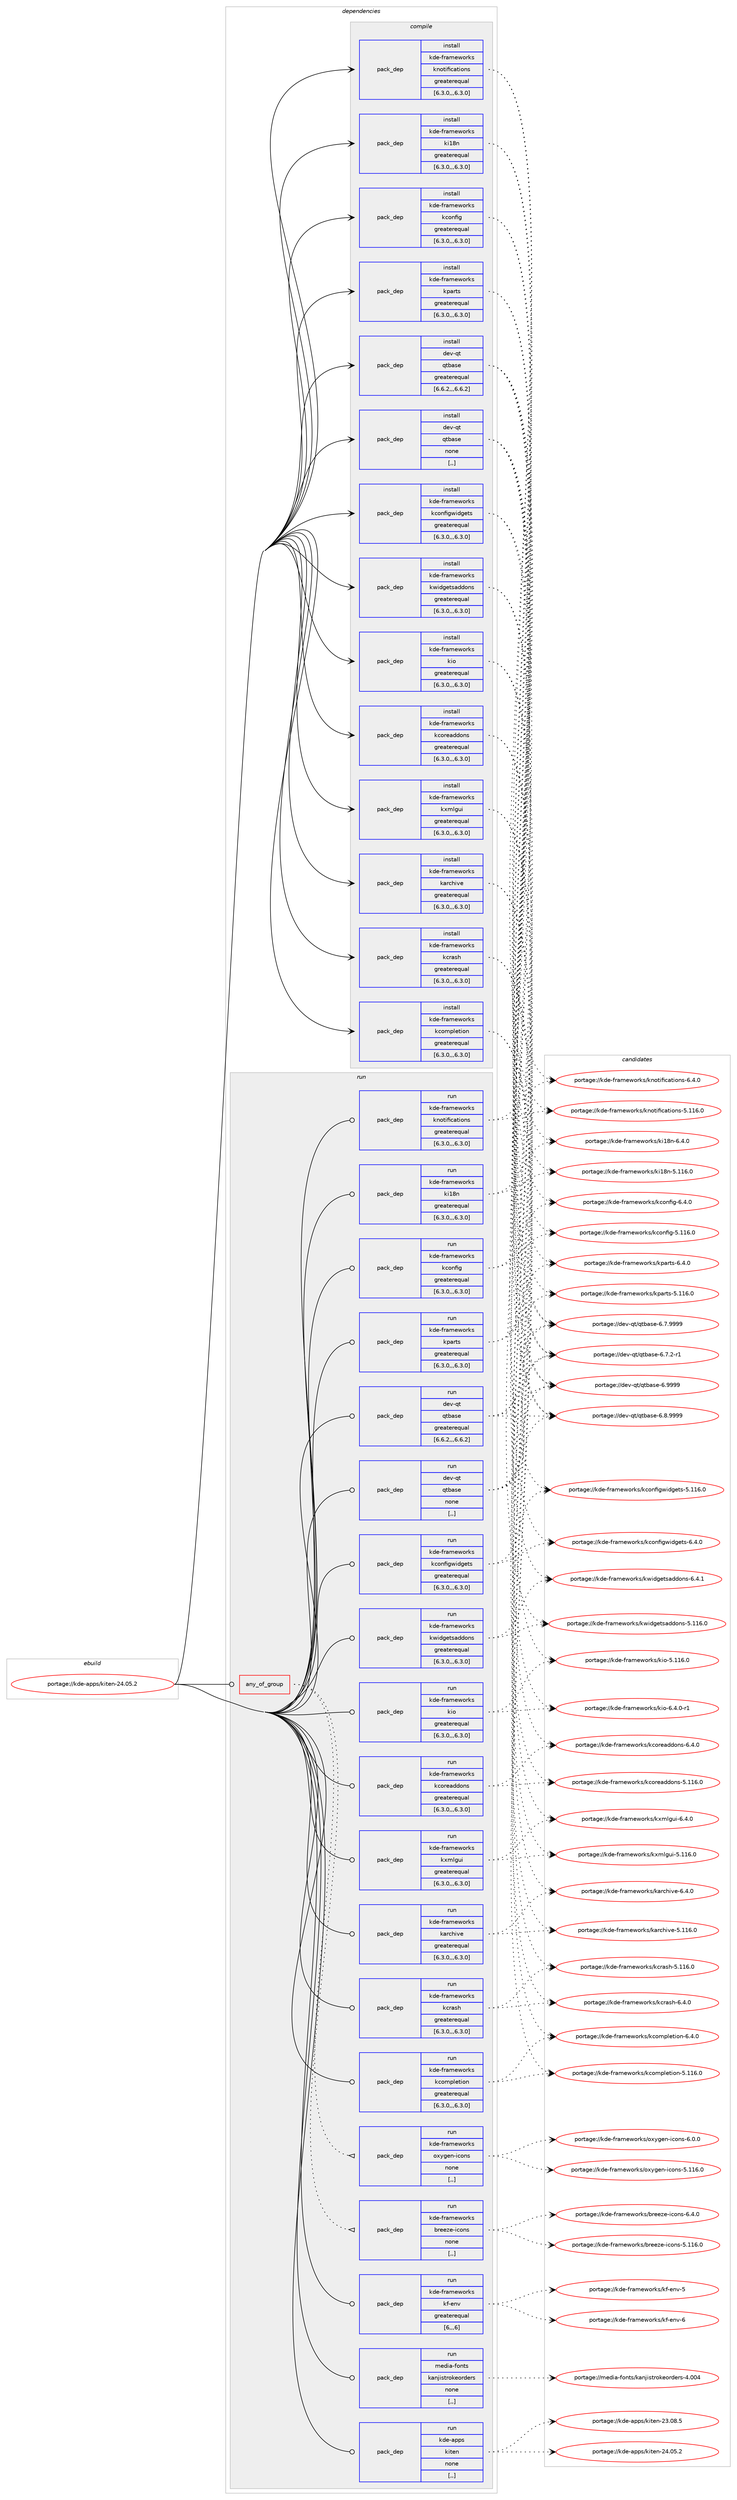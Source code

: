 digraph prolog {

# *************
# Graph options
# *************

newrank=true;
concentrate=true;
compound=true;
graph [rankdir=LR,fontname=Helvetica,fontsize=10,ranksep=1.5];#, ranksep=2.5, nodesep=0.2];
edge  [arrowhead=vee];
node  [fontname=Helvetica,fontsize=10];

# **********
# The ebuild
# **********

subgraph cluster_leftcol {
color=gray;
label=<<i>ebuild</i>>;
id [label="portage://kde-apps/kiten-24.05.2", color=red, width=4, href="../kde-apps/kiten-24.05.2.svg"];
}

# ****************
# The dependencies
# ****************

subgraph cluster_midcol {
color=gray;
label=<<i>dependencies</i>>;
subgraph cluster_compile {
fillcolor="#eeeeee";
style=filled;
label=<<i>compile</i>>;
subgraph pack185686 {
dependency254914 [label=<<TABLE BORDER="0" CELLBORDER="1" CELLSPACING="0" CELLPADDING="4" WIDTH="220"><TR><TD ROWSPAN="6" CELLPADDING="30">pack_dep</TD></TR><TR><TD WIDTH="110">install</TD></TR><TR><TD>dev-qt</TD></TR><TR><TD>qtbase</TD></TR><TR><TD>greaterequal</TD></TR><TR><TD>[6.6.2,,,6.6.2]</TD></TR></TABLE>>, shape=none, color=blue];
}
id:e -> dependency254914:w [weight=20,style="solid",arrowhead="vee"];
subgraph pack185687 {
dependency254915 [label=<<TABLE BORDER="0" CELLBORDER="1" CELLSPACING="0" CELLPADDING="4" WIDTH="220"><TR><TD ROWSPAN="6" CELLPADDING="30">pack_dep</TD></TR><TR><TD WIDTH="110">install</TD></TR><TR><TD>dev-qt</TD></TR><TR><TD>qtbase</TD></TR><TR><TD>none</TD></TR><TR><TD>[,,]</TD></TR></TABLE>>, shape=none, color=blue];
}
id:e -> dependency254915:w [weight=20,style="solid",arrowhead="vee"];
subgraph pack185688 {
dependency254916 [label=<<TABLE BORDER="0" CELLBORDER="1" CELLSPACING="0" CELLPADDING="4" WIDTH="220"><TR><TD ROWSPAN="6" CELLPADDING="30">pack_dep</TD></TR><TR><TD WIDTH="110">install</TD></TR><TR><TD>kde-frameworks</TD></TR><TR><TD>karchive</TD></TR><TR><TD>greaterequal</TD></TR><TR><TD>[6.3.0,,,6.3.0]</TD></TR></TABLE>>, shape=none, color=blue];
}
id:e -> dependency254916:w [weight=20,style="solid",arrowhead="vee"];
subgraph pack185689 {
dependency254917 [label=<<TABLE BORDER="0" CELLBORDER="1" CELLSPACING="0" CELLPADDING="4" WIDTH="220"><TR><TD ROWSPAN="6" CELLPADDING="30">pack_dep</TD></TR><TR><TD WIDTH="110">install</TD></TR><TR><TD>kde-frameworks</TD></TR><TR><TD>kcompletion</TD></TR><TR><TD>greaterequal</TD></TR><TR><TD>[6.3.0,,,6.3.0]</TD></TR></TABLE>>, shape=none, color=blue];
}
id:e -> dependency254917:w [weight=20,style="solid",arrowhead="vee"];
subgraph pack185690 {
dependency254918 [label=<<TABLE BORDER="0" CELLBORDER="1" CELLSPACING="0" CELLPADDING="4" WIDTH="220"><TR><TD ROWSPAN="6" CELLPADDING="30">pack_dep</TD></TR><TR><TD WIDTH="110">install</TD></TR><TR><TD>kde-frameworks</TD></TR><TR><TD>kconfig</TD></TR><TR><TD>greaterequal</TD></TR><TR><TD>[6.3.0,,,6.3.0]</TD></TR></TABLE>>, shape=none, color=blue];
}
id:e -> dependency254918:w [weight=20,style="solid",arrowhead="vee"];
subgraph pack185691 {
dependency254919 [label=<<TABLE BORDER="0" CELLBORDER="1" CELLSPACING="0" CELLPADDING="4" WIDTH="220"><TR><TD ROWSPAN="6" CELLPADDING="30">pack_dep</TD></TR><TR><TD WIDTH="110">install</TD></TR><TR><TD>kde-frameworks</TD></TR><TR><TD>kconfigwidgets</TD></TR><TR><TD>greaterequal</TD></TR><TR><TD>[6.3.0,,,6.3.0]</TD></TR></TABLE>>, shape=none, color=blue];
}
id:e -> dependency254919:w [weight=20,style="solid",arrowhead="vee"];
subgraph pack185692 {
dependency254920 [label=<<TABLE BORDER="0" CELLBORDER="1" CELLSPACING="0" CELLPADDING="4" WIDTH="220"><TR><TD ROWSPAN="6" CELLPADDING="30">pack_dep</TD></TR><TR><TD WIDTH="110">install</TD></TR><TR><TD>kde-frameworks</TD></TR><TR><TD>kcoreaddons</TD></TR><TR><TD>greaterequal</TD></TR><TR><TD>[6.3.0,,,6.3.0]</TD></TR></TABLE>>, shape=none, color=blue];
}
id:e -> dependency254920:w [weight=20,style="solid",arrowhead="vee"];
subgraph pack185693 {
dependency254921 [label=<<TABLE BORDER="0" CELLBORDER="1" CELLSPACING="0" CELLPADDING="4" WIDTH="220"><TR><TD ROWSPAN="6" CELLPADDING="30">pack_dep</TD></TR><TR><TD WIDTH="110">install</TD></TR><TR><TD>kde-frameworks</TD></TR><TR><TD>kcrash</TD></TR><TR><TD>greaterequal</TD></TR><TR><TD>[6.3.0,,,6.3.0]</TD></TR></TABLE>>, shape=none, color=blue];
}
id:e -> dependency254921:w [weight=20,style="solid",arrowhead="vee"];
subgraph pack185694 {
dependency254922 [label=<<TABLE BORDER="0" CELLBORDER="1" CELLSPACING="0" CELLPADDING="4" WIDTH="220"><TR><TD ROWSPAN="6" CELLPADDING="30">pack_dep</TD></TR><TR><TD WIDTH="110">install</TD></TR><TR><TD>kde-frameworks</TD></TR><TR><TD>ki18n</TD></TR><TR><TD>greaterequal</TD></TR><TR><TD>[6.3.0,,,6.3.0]</TD></TR></TABLE>>, shape=none, color=blue];
}
id:e -> dependency254922:w [weight=20,style="solid",arrowhead="vee"];
subgraph pack185695 {
dependency254923 [label=<<TABLE BORDER="0" CELLBORDER="1" CELLSPACING="0" CELLPADDING="4" WIDTH="220"><TR><TD ROWSPAN="6" CELLPADDING="30">pack_dep</TD></TR><TR><TD WIDTH="110">install</TD></TR><TR><TD>kde-frameworks</TD></TR><TR><TD>kio</TD></TR><TR><TD>greaterequal</TD></TR><TR><TD>[6.3.0,,,6.3.0]</TD></TR></TABLE>>, shape=none, color=blue];
}
id:e -> dependency254923:w [weight=20,style="solid",arrowhead="vee"];
subgraph pack185696 {
dependency254924 [label=<<TABLE BORDER="0" CELLBORDER="1" CELLSPACING="0" CELLPADDING="4" WIDTH="220"><TR><TD ROWSPAN="6" CELLPADDING="30">pack_dep</TD></TR><TR><TD WIDTH="110">install</TD></TR><TR><TD>kde-frameworks</TD></TR><TR><TD>knotifications</TD></TR><TR><TD>greaterequal</TD></TR><TR><TD>[6.3.0,,,6.3.0]</TD></TR></TABLE>>, shape=none, color=blue];
}
id:e -> dependency254924:w [weight=20,style="solid",arrowhead="vee"];
subgraph pack185697 {
dependency254925 [label=<<TABLE BORDER="0" CELLBORDER="1" CELLSPACING="0" CELLPADDING="4" WIDTH="220"><TR><TD ROWSPAN="6" CELLPADDING="30">pack_dep</TD></TR><TR><TD WIDTH="110">install</TD></TR><TR><TD>kde-frameworks</TD></TR><TR><TD>kparts</TD></TR><TR><TD>greaterequal</TD></TR><TR><TD>[6.3.0,,,6.3.0]</TD></TR></TABLE>>, shape=none, color=blue];
}
id:e -> dependency254925:w [weight=20,style="solid",arrowhead="vee"];
subgraph pack185698 {
dependency254926 [label=<<TABLE BORDER="0" CELLBORDER="1" CELLSPACING="0" CELLPADDING="4" WIDTH="220"><TR><TD ROWSPAN="6" CELLPADDING="30">pack_dep</TD></TR><TR><TD WIDTH="110">install</TD></TR><TR><TD>kde-frameworks</TD></TR><TR><TD>kwidgetsaddons</TD></TR><TR><TD>greaterequal</TD></TR><TR><TD>[6.3.0,,,6.3.0]</TD></TR></TABLE>>, shape=none, color=blue];
}
id:e -> dependency254926:w [weight=20,style="solid",arrowhead="vee"];
subgraph pack185699 {
dependency254927 [label=<<TABLE BORDER="0" CELLBORDER="1" CELLSPACING="0" CELLPADDING="4" WIDTH="220"><TR><TD ROWSPAN="6" CELLPADDING="30">pack_dep</TD></TR><TR><TD WIDTH="110">install</TD></TR><TR><TD>kde-frameworks</TD></TR><TR><TD>kxmlgui</TD></TR><TR><TD>greaterequal</TD></TR><TR><TD>[6.3.0,,,6.3.0]</TD></TR></TABLE>>, shape=none, color=blue];
}
id:e -> dependency254927:w [weight=20,style="solid",arrowhead="vee"];
}
subgraph cluster_compileandrun {
fillcolor="#eeeeee";
style=filled;
label=<<i>compile and run</i>>;
}
subgraph cluster_run {
fillcolor="#eeeeee";
style=filled;
label=<<i>run</i>>;
subgraph any1662 {
dependency254928 [label=<<TABLE BORDER="0" CELLBORDER="1" CELLSPACING="0" CELLPADDING="4"><TR><TD CELLPADDING="10">any_of_group</TD></TR></TABLE>>, shape=none, color=red];subgraph pack185700 {
dependency254929 [label=<<TABLE BORDER="0" CELLBORDER="1" CELLSPACING="0" CELLPADDING="4" WIDTH="220"><TR><TD ROWSPAN="6" CELLPADDING="30">pack_dep</TD></TR><TR><TD WIDTH="110">run</TD></TR><TR><TD>kde-frameworks</TD></TR><TR><TD>breeze-icons</TD></TR><TR><TD>none</TD></TR><TR><TD>[,,]</TD></TR></TABLE>>, shape=none, color=blue];
}
dependency254928:e -> dependency254929:w [weight=20,style="dotted",arrowhead="oinv"];
subgraph pack185701 {
dependency254930 [label=<<TABLE BORDER="0" CELLBORDER="1" CELLSPACING="0" CELLPADDING="4" WIDTH="220"><TR><TD ROWSPAN="6" CELLPADDING="30">pack_dep</TD></TR><TR><TD WIDTH="110">run</TD></TR><TR><TD>kde-frameworks</TD></TR><TR><TD>oxygen-icons</TD></TR><TR><TD>none</TD></TR><TR><TD>[,,]</TD></TR></TABLE>>, shape=none, color=blue];
}
dependency254928:e -> dependency254930:w [weight=20,style="dotted",arrowhead="oinv"];
}
id:e -> dependency254928:w [weight=20,style="solid",arrowhead="odot"];
subgraph pack185702 {
dependency254931 [label=<<TABLE BORDER="0" CELLBORDER="1" CELLSPACING="0" CELLPADDING="4" WIDTH="220"><TR><TD ROWSPAN="6" CELLPADDING="30">pack_dep</TD></TR><TR><TD WIDTH="110">run</TD></TR><TR><TD>dev-qt</TD></TR><TR><TD>qtbase</TD></TR><TR><TD>greaterequal</TD></TR><TR><TD>[6.6.2,,,6.6.2]</TD></TR></TABLE>>, shape=none, color=blue];
}
id:e -> dependency254931:w [weight=20,style="solid",arrowhead="odot"];
subgraph pack185703 {
dependency254932 [label=<<TABLE BORDER="0" CELLBORDER="1" CELLSPACING="0" CELLPADDING="4" WIDTH="220"><TR><TD ROWSPAN="6" CELLPADDING="30">pack_dep</TD></TR><TR><TD WIDTH="110">run</TD></TR><TR><TD>dev-qt</TD></TR><TR><TD>qtbase</TD></TR><TR><TD>none</TD></TR><TR><TD>[,,]</TD></TR></TABLE>>, shape=none, color=blue];
}
id:e -> dependency254932:w [weight=20,style="solid",arrowhead="odot"];
subgraph pack185704 {
dependency254933 [label=<<TABLE BORDER="0" CELLBORDER="1" CELLSPACING="0" CELLPADDING="4" WIDTH="220"><TR><TD ROWSPAN="6" CELLPADDING="30">pack_dep</TD></TR><TR><TD WIDTH="110">run</TD></TR><TR><TD>kde-frameworks</TD></TR><TR><TD>karchive</TD></TR><TR><TD>greaterequal</TD></TR><TR><TD>[6.3.0,,,6.3.0]</TD></TR></TABLE>>, shape=none, color=blue];
}
id:e -> dependency254933:w [weight=20,style="solid",arrowhead="odot"];
subgraph pack185705 {
dependency254934 [label=<<TABLE BORDER="0" CELLBORDER="1" CELLSPACING="0" CELLPADDING="4" WIDTH="220"><TR><TD ROWSPAN="6" CELLPADDING="30">pack_dep</TD></TR><TR><TD WIDTH="110">run</TD></TR><TR><TD>kde-frameworks</TD></TR><TR><TD>kcompletion</TD></TR><TR><TD>greaterequal</TD></TR><TR><TD>[6.3.0,,,6.3.0]</TD></TR></TABLE>>, shape=none, color=blue];
}
id:e -> dependency254934:w [weight=20,style="solid",arrowhead="odot"];
subgraph pack185706 {
dependency254935 [label=<<TABLE BORDER="0" CELLBORDER="1" CELLSPACING="0" CELLPADDING="4" WIDTH="220"><TR><TD ROWSPAN="6" CELLPADDING="30">pack_dep</TD></TR><TR><TD WIDTH="110">run</TD></TR><TR><TD>kde-frameworks</TD></TR><TR><TD>kconfig</TD></TR><TR><TD>greaterequal</TD></TR><TR><TD>[6.3.0,,,6.3.0]</TD></TR></TABLE>>, shape=none, color=blue];
}
id:e -> dependency254935:w [weight=20,style="solid",arrowhead="odot"];
subgraph pack185707 {
dependency254936 [label=<<TABLE BORDER="0" CELLBORDER="1" CELLSPACING="0" CELLPADDING="4" WIDTH="220"><TR><TD ROWSPAN="6" CELLPADDING="30">pack_dep</TD></TR><TR><TD WIDTH="110">run</TD></TR><TR><TD>kde-frameworks</TD></TR><TR><TD>kconfigwidgets</TD></TR><TR><TD>greaterequal</TD></TR><TR><TD>[6.3.0,,,6.3.0]</TD></TR></TABLE>>, shape=none, color=blue];
}
id:e -> dependency254936:w [weight=20,style="solid",arrowhead="odot"];
subgraph pack185708 {
dependency254937 [label=<<TABLE BORDER="0" CELLBORDER="1" CELLSPACING="0" CELLPADDING="4" WIDTH="220"><TR><TD ROWSPAN="6" CELLPADDING="30">pack_dep</TD></TR><TR><TD WIDTH="110">run</TD></TR><TR><TD>kde-frameworks</TD></TR><TR><TD>kcoreaddons</TD></TR><TR><TD>greaterequal</TD></TR><TR><TD>[6.3.0,,,6.3.0]</TD></TR></TABLE>>, shape=none, color=blue];
}
id:e -> dependency254937:w [weight=20,style="solid",arrowhead="odot"];
subgraph pack185709 {
dependency254938 [label=<<TABLE BORDER="0" CELLBORDER="1" CELLSPACING="0" CELLPADDING="4" WIDTH="220"><TR><TD ROWSPAN="6" CELLPADDING="30">pack_dep</TD></TR><TR><TD WIDTH="110">run</TD></TR><TR><TD>kde-frameworks</TD></TR><TR><TD>kcrash</TD></TR><TR><TD>greaterequal</TD></TR><TR><TD>[6.3.0,,,6.3.0]</TD></TR></TABLE>>, shape=none, color=blue];
}
id:e -> dependency254938:w [weight=20,style="solid",arrowhead="odot"];
subgraph pack185710 {
dependency254939 [label=<<TABLE BORDER="0" CELLBORDER="1" CELLSPACING="0" CELLPADDING="4" WIDTH="220"><TR><TD ROWSPAN="6" CELLPADDING="30">pack_dep</TD></TR><TR><TD WIDTH="110">run</TD></TR><TR><TD>kde-frameworks</TD></TR><TR><TD>kf-env</TD></TR><TR><TD>greaterequal</TD></TR><TR><TD>[6,,,6]</TD></TR></TABLE>>, shape=none, color=blue];
}
id:e -> dependency254939:w [weight=20,style="solid",arrowhead="odot"];
subgraph pack185711 {
dependency254940 [label=<<TABLE BORDER="0" CELLBORDER="1" CELLSPACING="0" CELLPADDING="4" WIDTH="220"><TR><TD ROWSPAN="6" CELLPADDING="30">pack_dep</TD></TR><TR><TD WIDTH="110">run</TD></TR><TR><TD>kde-frameworks</TD></TR><TR><TD>ki18n</TD></TR><TR><TD>greaterequal</TD></TR><TR><TD>[6.3.0,,,6.3.0]</TD></TR></TABLE>>, shape=none, color=blue];
}
id:e -> dependency254940:w [weight=20,style="solid",arrowhead="odot"];
subgraph pack185712 {
dependency254941 [label=<<TABLE BORDER="0" CELLBORDER="1" CELLSPACING="0" CELLPADDING="4" WIDTH="220"><TR><TD ROWSPAN="6" CELLPADDING="30">pack_dep</TD></TR><TR><TD WIDTH="110">run</TD></TR><TR><TD>kde-frameworks</TD></TR><TR><TD>kio</TD></TR><TR><TD>greaterequal</TD></TR><TR><TD>[6.3.0,,,6.3.0]</TD></TR></TABLE>>, shape=none, color=blue];
}
id:e -> dependency254941:w [weight=20,style="solid",arrowhead="odot"];
subgraph pack185713 {
dependency254942 [label=<<TABLE BORDER="0" CELLBORDER="1" CELLSPACING="0" CELLPADDING="4" WIDTH="220"><TR><TD ROWSPAN="6" CELLPADDING="30">pack_dep</TD></TR><TR><TD WIDTH="110">run</TD></TR><TR><TD>kde-frameworks</TD></TR><TR><TD>knotifications</TD></TR><TR><TD>greaterequal</TD></TR><TR><TD>[6.3.0,,,6.3.0]</TD></TR></TABLE>>, shape=none, color=blue];
}
id:e -> dependency254942:w [weight=20,style="solid",arrowhead="odot"];
subgraph pack185714 {
dependency254943 [label=<<TABLE BORDER="0" CELLBORDER="1" CELLSPACING="0" CELLPADDING="4" WIDTH="220"><TR><TD ROWSPAN="6" CELLPADDING="30">pack_dep</TD></TR><TR><TD WIDTH="110">run</TD></TR><TR><TD>kde-frameworks</TD></TR><TR><TD>kparts</TD></TR><TR><TD>greaterequal</TD></TR><TR><TD>[6.3.0,,,6.3.0]</TD></TR></TABLE>>, shape=none, color=blue];
}
id:e -> dependency254943:w [weight=20,style="solid",arrowhead="odot"];
subgraph pack185715 {
dependency254944 [label=<<TABLE BORDER="0" CELLBORDER="1" CELLSPACING="0" CELLPADDING="4" WIDTH="220"><TR><TD ROWSPAN="6" CELLPADDING="30">pack_dep</TD></TR><TR><TD WIDTH="110">run</TD></TR><TR><TD>kde-frameworks</TD></TR><TR><TD>kwidgetsaddons</TD></TR><TR><TD>greaterequal</TD></TR><TR><TD>[6.3.0,,,6.3.0]</TD></TR></TABLE>>, shape=none, color=blue];
}
id:e -> dependency254944:w [weight=20,style="solid",arrowhead="odot"];
subgraph pack185716 {
dependency254945 [label=<<TABLE BORDER="0" CELLBORDER="1" CELLSPACING="0" CELLPADDING="4" WIDTH="220"><TR><TD ROWSPAN="6" CELLPADDING="30">pack_dep</TD></TR><TR><TD WIDTH="110">run</TD></TR><TR><TD>kde-frameworks</TD></TR><TR><TD>kxmlgui</TD></TR><TR><TD>greaterequal</TD></TR><TR><TD>[6.3.0,,,6.3.0]</TD></TR></TABLE>>, shape=none, color=blue];
}
id:e -> dependency254945:w [weight=20,style="solid",arrowhead="odot"];
subgraph pack185717 {
dependency254946 [label=<<TABLE BORDER="0" CELLBORDER="1" CELLSPACING="0" CELLPADDING="4" WIDTH="220"><TR><TD ROWSPAN="6" CELLPADDING="30">pack_dep</TD></TR><TR><TD WIDTH="110">run</TD></TR><TR><TD>media-fonts</TD></TR><TR><TD>kanjistrokeorders</TD></TR><TR><TD>none</TD></TR><TR><TD>[,,]</TD></TR></TABLE>>, shape=none, color=blue];
}
id:e -> dependency254946:w [weight=20,style="solid",arrowhead="odot"];
subgraph pack185718 {
dependency254947 [label=<<TABLE BORDER="0" CELLBORDER="1" CELLSPACING="0" CELLPADDING="4" WIDTH="220"><TR><TD ROWSPAN="6" CELLPADDING="30">pack_dep</TD></TR><TR><TD WIDTH="110">run</TD></TR><TR><TD>kde-apps</TD></TR><TR><TD>kiten</TD></TR><TR><TD>none</TD></TR><TR><TD>[,,]</TD></TR></TABLE>>, shape=none, color=blue];
}
id:e -> dependency254947:w [weight=20,style="solid",arrowhead="odot"];
}
}

# **************
# The candidates
# **************

subgraph cluster_choices {
rank=same;
color=gray;
label=<<i>candidates</i>>;

subgraph choice185686 {
color=black;
nodesep=1;
choice1001011184511311647113116989711510145544657575757 [label="portage://dev-qt/qtbase-6.9999", color=red, width=4,href="../dev-qt/qtbase-6.9999.svg"];
choice10010111845113116471131169897115101455446564657575757 [label="portage://dev-qt/qtbase-6.8.9999", color=red, width=4,href="../dev-qt/qtbase-6.8.9999.svg"];
choice10010111845113116471131169897115101455446554657575757 [label="portage://dev-qt/qtbase-6.7.9999", color=red, width=4,href="../dev-qt/qtbase-6.7.9999.svg"];
choice100101118451131164711311698971151014554465546504511449 [label="portage://dev-qt/qtbase-6.7.2-r1", color=red, width=4,href="../dev-qt/qtbase-6.7.2-r1.svg"];
dependency254914:e -> choice1001011184511311647113116989711510145544657575757:w [style=dotted,weight="100"];
dependency254914:e -> choice10010111845113116471131169897115101455446564657575757:w [style=dotted,weight="100"];
dependency254914:e -> choice10010111845113116471131169897115101455446554657575757:w [style=dotted,weight="100"];
dependency254914:e -> choice100101118451131164711311698971151014554465546504511449:w [style=dotted,weight="100"];
}
subgraph choice185687 {
color=black;
nodesep=1;
choice1001011184511311647113116989711510145544657575757 [label="portage://dev-qt/qtbase-6.9999", color=red, width=4,href="../dev-qt/qtbase-6.9999.svg"];
choice10010111845113116471131169897115101455446564657575757 [label="portage://dev-qt/qtbase-6.8.9999", color=red, width=4,href="../dev-qt/qtbase-6.8.9999.svg"];
choice10010111845113116471131169897115101455446554657575757 [label="portage://dev-qt/qtbase-6.7.9999", color=red, width=4,href="../dev-qt/qtbase-6.7.9999.svg"];
choice100101118451131164711311698971151014554465546504511449 [label="portage://dev-qt/qtbase-6.7.2-r1", color=red, width=4,href="../dev-qt/qtbase-6.7.2-r1.svg"];
dependency254915:e -> choice1001011184511311647113116989711510145544657575757:w [style=dotted,weight="100"];
dependency254915:e -> choice10010111845113116471131169897115101455446564657575757:w [style=dotted,weight="100"];
dependency254915:e -> choice10010111845113116471131169897115101455446554657575757:w [style=dotted,weight="100"];
dependency254915:e -> choice100101118451131164711311698971151014554465546504511449:w [style=dotted,weight="100"];
}
subgraph choice185688 {
color=black;
nodesep=1;
choice1071001014510211497109101119111114107115471079711499104105118101455446524648 [label="portage://kde-frameworks/karchive-6.4.0", color=red, width=4,href="../kde-frameworks/karchive-6.4.0.svg"];
choice10710010145102114971091011191111141071154710797114991041051181014553464949544648 [label="portage://kde-frameworks/karchive-5.116.0", color=red, width=4,href="../kde-frameworks/karchive-5.116.0.svg"];
dependency254916:e -> choice1071001014510211497109101119111114107115471079711499104105118101455446524648:w [style=dotted,weight="100"];
dependency254916:e -> choice10710010145102114971091011191111141071154710797114991041051181014553464949544648:w [style=dotted,weight="100"];
}
subgraph choice185689 {
color=black;
nodesep=1;
choice10710010145102114971091011191111141071154710799111109112108101116105111110455446524648 [label="portage://kde-frameworks/kcompletion-6.4.0", color=red, width=4,href="../kde-frameworks/kcompletion-6.4.0.svg"];
choice107100101451021149710910111911111410711547107991111091121081011161051111104553464949544648 [label="portage://kde-frameworks/kcompletion-5.116.0", color=red, width=4,href="../kde-frameworks/kcompletion-5.116.0.svg"];
dependency254917:e -> choice10710010145102114971091011191111141071154710799111109112108101116105111110455446524648:w [style=dotted,weight="100"];
dependency254917:e -> choice107100101451021149710910111911111410711547107991111091121081011161051111104553464949544648:w [style=dotted,weight="100"];
}
subgraph choice185690 {
color=black;
nodesep=1;
choice10710010145102114971091011191111141071154710799111110102105103455446524648 [label="portage://kde-frameworks/kconfig-6.4.0", color=red, width=4,href="../kde-frameworks/kconfig-6.4.0.svg"];
choice107100101451021149710910111911111410711547107991111101021051034553464949544648 [label="portage://kde-frameworks/kconfig-5.116.0", color=red, width=4,href="../kde-frameworks/kconfig-5.116.0.svg"];
dependency254918:e -> choice10710010145102114971091011191111141071154710799111110102105103455446524648:w [style=dotted,weight="100"];
dependency254918:e -> choice107100101451021149710910111911111410711547107991111101021051034553464949544648:w [style=dotted,weight="100"];
}
subgraph choice185691 {
color=black;
nodesep=1;
choice10710010145102114971091011191111141071154710799111110102105103119105100103101116115455446524648 [label="portage://kde-frameworks/kconfigwidgets-6.4.0", color=red, width=4,href="../kde-frameworks/kconfigwidgets-6.4.0.svg"];
choice107100101451021149710910111911111410711547107991111101021051031191051001031011161154553464949544648 [label="portage://kde-frameworks/kconfigwidgets-5.116.0", color=red, width=4,href="../kde-frameworks/kconfigwidgets-5.116.0.svg"];
dependency254919:e -> choice10710010145102114971091011191111141071154710799111110102105103119105100103101116115455446524648:w [style=dotted,weight="100"];
dependency254919:e -> choice107100101451021149710910111911111410711547107991111101021051031191051001031011161154553464949544648:w [style=dotted,weight="100"];
}
subgraph choice185692 {
color=black;
nodesep=1;
choice1071001014510211497109101119111114107115471079911111410197100100111110115455446524648 [label="portage://kde-frameworks/kcoreaddons-6.4.0", color=red, width=4,href="../kde-frameworks/kcoreaddons-6.4.0.svg"];
choice10710010145102114971091011191111141071154710799111114101971001001111101154553464949544648 [label="portage://kde-frameworks/kcoreaddons-5.116.0", color=red, width=4,href="../kde-frameworks/kcoreaddons-5.116.0.svg"];
dependency254920:e -> choice1071001014510211497109101119111114107115471079911111410197100100111110115455446524648:w [style=dotted,weight="100"];
dependency254920:e -> choice10710010145102114971091011191111141071154710799111114101971001001111101154553464949544648:w [style=dotted,weight="100"];
}
subgraph choice185693 {
color=black;
nodesep=1;
choice1071001014510211497109101119111114107115471079911497115104455446524648 [label="portage://kde-frameworks/kcrash-6.4.0", color=red, width=4,href="../kde-frameworks/kcrash-6.4.0.svg"];
choice10710010145102114971091011191111141071154710799114971151044553464949544648 [label="portage://kde-frameworks/kcrash-5.116.0", color=red, width=4,href="../kde-frameworks/kcrash-5.116.0.svg"];
dependency254921:e -> choice1071001014510211497109101119111114107115471079911497115104455446524648:w [style=dotted,weight="100"];
dependency254921:e -> choice10710010145102114971091011191111141071154710799114971151044553464949544648:w [style=dotted,weight="100"];
}
subgraph choice185694 {
color=black;
nodesep=1;
choice1071001014510211497109101119111114107115471071054956110455446524648 [label="portage://kde-frameworks/ki18n-6.4.0", color=red, width=4,href="../kde-frameworks/ki18n-6.4.0.svg"];
choice10710010145102114971091011191111141071154710710549561104553464949544648 [label="portage://kde-frameworks/ki18n-5.116.0", color=red, width=4,href="../kde-frameworks/ki18n-5.116.0.svg"];
dependency254922:e -> choice1071001014510211497109101119111114107115471071054956110455446524648:w [style=dotted,weight="100"];
dependency254922:e -> choice10710010145102114971091011191111141071154710710549561104553464949544648:w [style=dotted,weight="100"];
}
subgraph choice185695 {
color=black;
nodesep=1;
choice1071001014510211497109101119111114107115471071051114554465246484511449 [label="portage://kde-frameworks/kio-6.4.0-r1", color=red, width=4,href="../kde-frameworks/kio-6.4.0-r1.svg"];
choice1071001014510211497109101119111114107115471071051114553464949544648 [label="portage://kde-frameworks/kio-5.116.0", color=red, width=4,href="../kde-frameworks/kio-5.116.0.svg"];
dependency254923:e -> choice1071001014510211497109101119111114107115471071051114554465246484511449:w [style=dotted,weight="100"];
dependency254923:e -> choice1071001014510211497109101119111114107115471071051114553464949544648:w [style=dotted,weight="100"];
}
subgraph choice185696 {
color=black;
nodesep=1;
choice1071001014510211497109101119111114107115471071101111161051021059997116105111110115455446524648 [label="portage://kde-frameworks/knotifications-6.4.0", color=red, width=4,href="../kde-frameworks/knotifications-6.4.0.svg"];
choice10710010145102114971091011191111141071154710711011111610510210599971161051111101154553464949544648 [label="portage://kde-frameworks/knotifications-5.116.0", color=red, width=4,href="../kde-frameworks/knotifications-5.116.0.svg"];
dependency254924:e -> choice1071001014510211497109101119111114107115471071101111161051021059997116105111110115455446524648:w [style=dotted,weight="100"];
dependency254924:e -> choice10710010145102114971091011191111141071154710711011111610510210599971161051111101154553464949544648:w [style=dotted,weight="100"];
}
subgraph choice185697 {
color=black;
nodesep=1;
choice10710010145102114971091011191111141071154710711297114116115455446524648 [label="portage://kde-frameworks/kparts-6.4.0", color=red, width=4,href="../kde-frameworks/kparts-6.4.0.svg"];
choice107100101451021149710910111911111410711547107112971141161154553464949544648 [label="portage://kde-frameworks/kparts-5.116.0", color=red, width=4,href="../kde-frameworks/kparts-5.116.0.svg"];
dependency254925:e -> choice10710010145102114971091011191111141071154710711297114116115455446524648:w [style=dotted,weight="100"];
dependency254925:e -> choice107100101451021149710910111911111410711547107112971141161154553464949544648:w [style=dotted,weight="100"];
}
subgraph choice185698 {
color=black;
nodesep=1;
choice10710010145102114971091011191111141071154710711910510010310111611597100100111110115455446524649 [label="portage://kde-frameworks/kwidgetsaddons-6.4.1", color=red, width=4,href="../kde-frameworks/kwidgetsaddons-6.4.1.svg"];
choice107100101451021149710910111911111410711547107119105100103101116115971001001111101154553464949544648 [label="portage://kde-frameworks/kwidgetsaddons-5.116.0", color=red, width=4,href="../kde-frameworks/kwidgetsaddons-5.116.0.svg"];
dependency254926:e -> choice10710010145102114971091011191111141071154710711910510010310111611597100100111110115455446524649:w [style=dotted,weight="100"];
dependency254926:e -> choice107100101451021149710910111911111410711547107119105100103101116115971001001111101154553464949544648:w [style=dotted,weight="100"];
}
subgraph choice185699 {
color=black;
nodesep=1;
choice107100101451021149710910111911111410711547107120109108103117105455446524648 [label="portage://kde-frameworks/kxmlgui-6.4.0", color=red, width=4,href="../kde-frameworks/kxmlgui-6.4.0.svg"];
choice1071001014510211497109101119111114107115471071201091081031171054553464949544648 [label="portage://kde-frameworks/kxmlgui-5.116.0", color=red, width=4,href="../kde-frameworks/kxmlgui-5.116.0.svg"];
dependency254927:e -> choice107100101451021149710910111911111410711547107120109108103117105455446524648:w [style=dotted,weight="100"];
dependency254927:e -> choice1071001014510211497109101119111114107115471071201091081031171054553464949544648:w [style=dotted,weight="100"];
}
subgraph choice185700 {
color=black;
nodesep=1;
choice107100101451021149710910111911111410711547981141011011221014510599111110115455446524648 [label="portage://kde-frameworks/breeze-icons-6.4.0", color=red, width=4,href="../kde-frameworks/breeze-icons-6.4.0.svg"];
choice1071001014510211497109101119111114107115479811410110112210145105991111101154553464949544648 [label="portage://kde-frameworks/breeze-icons-5.116.0", color=red, width=4,href="../kde-frameworks/breeze-icons-5.116.0.svg"];
dependency254929:e -> choice107100101451021149710910111911111410711547981141011011221014510599111110115455446524648:w [style=dotted,weight="100"];
dependency254929:e -> choice1071001014510211497109101119111114107115479811410110112210145105991111101154553464949544648:w [style=dotted,weight="100"];
}
subgraph choice185701 {
color=black;
nodesep=1;
choice1071001014510211497109101119111114107115471111201211031011104510599111110115455446484648 [label="portage://kde-frameworks/oxygen-icons-6.0.0", color=red, width=4,href="../kde-frameworks/oxygen-icons-6.0.0.svg"];
choice10710010145102114971091011191111141071154711112012110310111045105991111101154553464949544648 [label="portage://kde-frameworks/oxygen-icons-5.116.0", color=red, width=4,href="../kde-frameworks/oxygen-icons-5.116.0.svg"];
dependency254930:e -> choice1071001014510211497109101119111114107115471111201211031011104510599111110115455446484648:w [style=dotted,weight="100"];
dependency254930:e -> choice10710010145102114971091011191111141071154711112012110310111045105991111101154553464949544648:w [style=dotted,weight="100"];
}
subgraph choice185702 {
color=black;
nodesep=1;
choice1001011184511311647113116989711510145544657575757 [label="portage://dev-qt/qtbase-6.9999", color=red, width=4,href="../dev-qt/qtbase-6.9999.svg"];
choice10010111845113116471131169897115101455446564657575757 [label="portage://dev-qt/qtbase-6.8.9999", color=red, width=4,href="../dev-qt/qtbase-6.8.9999.svg"];
choice10010111845113116471131169897115101455446554657575757 [label="portage://dev-qt/qtbase-6.7.9999", color=red, width=4,href="../dev-qt/qtbase-6.7.9999.svg"];
choice100101118451131164711311698971151014554465546504511449 [label="portage://dev-qt/qtbase-6.7.2-r1", color=red, width=4,href="../dev-qt/qtbase-6.7.2-r1.svg"];
dependency254931:e -> choice1001011184511311647113116989711510145544657575757:w [style=dotted,weight="100"];
dependency254931:e -> choice10010111845113116471131169897115101455446564657575757:w [style=dotted,weight="100"];
dependency254931:e -> choice10010111845113116471131169897115101455446554657575757:w [style=dotted,weight="100"];
dependency254931:e -> choice100101118451131164711311698971151014554465546504511449:w [style=dotted,weight="100"];
}
subgraph choice185703 {
color=black;
nodesep=1;
choice1001011184511311647113116989711510145544657575757 [label="portage://dev-qt/qtbase-6.9999", color=red, width=4,href="../dev-qt/qtbase-6.9999.svg"];
choice10010111845113116471131169897115101455446564657575757 [label="portage://dev-qt/qtbase-6.8.9999", color=red, width=4,href="../dev-qt/qtbase-6.8.9999.svg"];
choice10010111845113116471131169897115101455446554657575757 [label="portage://dev-qt/qtbase-6.7.9999", color=red, width=4,href="../dev-qt/qtbase-6.7.9999.svg"];
choice100101118451131164711311698971151014554465546504511449 [label="portage://dev-qt/qtbase-6.7.2-r1", color=red, width=4,href="../dev-qt/qtbase-6.7.2-r1.svg"];
dependency254932:e -> choice1001011184511311647113116989711510145544657575757:w [style=dotted,weight="100"];
dependency254932:e -> choice10010111845113116471131169897115101455446564657575757:w [style=dotted,weight="100"];
dependency254932:e -> choice10010111845113116471131169897115101455446554657575757:w [style=dotted,weight="100"];
dependency254932:e -> choice100101118451131164711311698971151014554465546504511449:w [style=dotted,weight="100"];
}
subgraph choice185704 {
color=black;
nodesep=1;
choice1071001014510211497109101119111114107115471079711499104105118101455446524648 [label="portage://kde-frameworks/karchive-6.4.0", color=red, width=4,href="../kde-frameworks/karchive-6.4.0.svg"];
choice10710010145102114971091011191111141071154710797114991041051181014553464949544648 [label="portage://kde-frameworks/karchive-5.116.0", color=red, width=4,href="../kde-frameworks/karchive-5.116.0.svg"];
dependency254933:e -> choice1071001014510211497109101119111114107115471079711499104105118101455446524648:w [style=dotted,weight="100"];
dependency254933:e -> choice10710010145102114971091011191111141071154710797114991041051181014553464949544648:w [style=dotted,weight="100"];
}
subgraph choice185705 {
color=black;
nodesep=1;
choice10710010145102114971091011191111141071154710799111109112108101116105111110455446524648 [label="portage://kde-frameworks/kcompletion-6.4.0", color=red, width=4,href="../kde-frameworks/kcompletion-6.4.0.svg"];
choice107100101451021149710910111911111410711547107991111091121081011161051111104553464949544648 [label="portage://kde-frameworks/kcompletion-5.116.0", color=red, width=4,href="../kde-frameworks/kcompletion-5.116.0.svg"];
dependency254934:e -> choice10710010145102114971091011191111141071154710799111109112108101116105111110455446524648:w [style=dotted,weight="100"];
dependency254934:e -> choice107100101451021149710910111911111410711547107991111091121081011161051111104553464949544648:w [style=dotted,weight="100"];
}
subgraph choice185706 {
color=black;
nodesep=1;
choice10710010145102114971091011191111141071154710799111110102105103455446524648 [label="portage://kde-frameworks/kconfig-6.4.0", color=red, width=4,href="../kde-frameworks/kconfig-6.4.0.svg"];
choice107100101451021149710910111911111410711547107991111101021051034553464949544648 [label="portage://kde-frameworks/kconfig-5.116.0", color=red, width=4,href="../kde-frameworks/kconfig-5.116.0.svg"];
dependency254935:e -> choice10710010145102114971091011191111141071154710799111110102105103455446524648:w [style=dotted,weight="100"];
dependency254935:e -> choice107100101451021149710910111911111410711547107991111101021051034553464949544648:w [style=dotted,weight="100"];
}
subgraph choice185707 {
color=black;
nodesep=1;
choice10710010145102114971091011191111141071154710799111110102105103119105100103101116115455446524648 [label="portage://kde-frameworks/kconfigwidgets-6.4.0", color=red, width=4,href="../kde-frameworks/kconfigwidgets-6.4.0.svg"];
choice107100101451021149710910111911111410711547107991111101021051031191051001031011161154553464949544648 [label="portage://kde-frameworks/kconfigwidgets-5.116.0", color=red, width=4,href="../kde-frameworks/kconfigwidgets-5.116.0.svg"];
dependency254936:e -> choice10710010145102114971091011191111141071154710799111110102105103119105100103101116115455446524648:w [style=dotted,weight="100"];
dependency254936:e -> choice107100101451021149710910111911111410711547107991111101021051031191051001031011161154553464949544648:w [style=dotted,weight="100"];
}
subgraph choice185708 {
color=black;
nodesep=1;
choice1071001014510211497109101119111114107115471079911111410197100100111110115455446524648 [label="portage://kde-frameworks/kcoreaddons-6.4.0", color=red, width=4,href="../kde-frameworks/kcoreaddons-6.4.0.svg"];
choice10710010145102114971091011191111141071154710799111114101971001001111101154553464949544648 [label="portage://kde-frameworks/kcoreaddons-5.116.0", color=red, width=4,href="../kde-frameworks/kcoreaddons-5.116.0.svg"];
dependency254937:e -> choice1071001014510211497109101119111114107115471079911111410197100100111110115455446524648:w [style=dotted,weight="100"];
dependency254937:e -> choice10710010145102114971091011191111141071154710799111114101971001001111101154553464949544648:w [style=dotted,weight="100"];
}
subgraph choice185709 {
color=black;
nodesep=1;
choice1071001014510211497109101119111114107115471079911497115104455446524648 [label="portage://kde-frameworks/kcrash-6.4.0", color=red, width=4,href="../kde-frameworks/kcrash-6.4.0.svg"];
choice10710010145102114971091011191111141071154710799114971151044553464949544648 [label="portage://kde-frameworks/kcrash-5.116.0", color=red, width=4,href="../kde-frameworks/kcrash-5.116.0.svg"];
dependency254938:e -> choice1071001014510211497109101119111114107115471079911497115104455446524648:w [style=dotted,weight="100"];
dependency254938:e -> choice10710010145102114971091011191111141071154710799114971151044553464949544648:w [style=dotted,weight="100"];
}
subgraph choice185710 {
color=black;
nodesep=1;
choice107100101451021149710910111911111410711547107102451011101184554 [label="portage://kde-frameworks/kf-env-6", color=red, width=4,href="../kde-frameworks/kf-env-6.svg"];
choice107100101451021149710910111911111410711547107102451011101184553 [label="portage://kde-frameworks/kf-env-5", color=red, width=4,href="../kde-frameworks/kf-env-5.svg"];
dependency254939:e -> choice107100101451021149710910111911111410711547107102451011101184554:w [style=dotted,weight="100"];
dependency254939:e -> choice107100101451021149710910111911111410711547107102451011101184553:w [style=dotted,weight="100"];
}
subgraph choice185711 {
color=black;
nodesep=1;
choice1071001014510211497109101119111114107115471071054956110455446524648 [label="portage://kde-frameworks/ki18n-6.4.0", color=red, width=4,href="../kde-frameworks/ki18n-6.4.0.svg"];
choice10710010145102114971091011191111141071154710710549561104553464949544648 [label="portage://kde-frameworks/ki18n-5.116.0", color=red, width=4,href="../kde-frameworks/ki18n-5.116.0.svg"];
dependency254940:e -> choice1071001014510211497109101119111114107115471071054956110455446524648:w [style=dotted,weight="100"];
dependency254940:e -> choice10710010145102114971091011191111141071154710710549561104553464949544648:w [style=dotted,weight="100"];
}
subgraph choice185712 {
color=black;
nodesep=1;
choice1071001014510211497109101119111114107115471071051114554465246484511449 [label="portage://kde-frameworks/kio-6.4.0-r1", color=red, width=4,href="../kde-frameworks/kio-6.4.0-r1.svg"];
choice1071001014510211497109101119111114107115471071051114553464949544648 [label="portage://kde-frameworks/kio-5.116.0", color=red, width=4,href="../kde-frameworks/kio-5.116.0.svg"];
dependency254941:e -> choice1071001014510211497109101119111114107115471071051114554465246484511449:w [style=dotted,weight="100"];
dependency254941:e -> choice1071001014510211497109101119111114107115471071051114553464949544648:w [style=dotted,weight="100"];
}
subgraph choice185713 {
color=black;
nodesep=1;
choice1071001014510211497109101119111114107115471071101111161051021059997116105111110115455446524648 [label="portage://kde-frameworks/knotifications-6.4.0", color=red, width=4,href="../kde-frameworks/knotifications-6.4.0.svg"];
choice10710010145102114971091011191111141071154710711011111610510210599971161051111101154553464949544648 [label="portage://kde-frameworks/knotifications-5.116.0", color=red, width=4,href="../kde-frameworks/knotifications-5.116.0.svg"];
dependency254942:e -> choice1071001014510211497109101119111114107115471071101111161051021059997116105111110115455446524648:w [style=dotted,weight="100"];
dependency254942:e -> choice10710010145102114971091011191111141071154710711011111610510210599971161051111101154553464949544648:w [style=dotted,weight="100"];
}
subgraph choice185714 {
color=black;
nodesep=1;
choice10710010145102114971091011191111141071154710711297114116115455446524648 [label="portage://kde-frameworks/kparts-6.4.0", color=red, width=4,href="../kde-frameworks/kparts-6.4.0.svg"];
choice107100101451021149710910111911111410711547107112971141161154553464949544648 [label="portage://kde-frameworks/kparts-5.116.0", color=red, width=4,href="../kde-frameworks/kparts-5.116.0.svg"];
dependency254943:e -> choice10710010145102114971091011191111141071154710711297114116115455446524648:w [style=dotted,weight="100"];
dependency254943:e -> choice107100101451021149710910111911111410711547107112971141161154553464949544648:w [style=dotted,weight="100"];
}
subgraph choice185715 {
color=black;
nodesep=1;
choice10710010145102114971091011191111141071154710711910510010310111611597100100111110115455446524649 [label="portage://kde-frameworks/kwidgetsaddons-6.4.1", color=red, width=4,href="../kde-frameworks/kwidgetsaddons-6.4.1.svg"];
choice107100101451021149710910111911111410711547107119105100103101116115971001001111101154553464949544648 [label="portage://kde-frameworks/kwidgetsaddons-5.116.0", color=red, width=4,href="../kde-frameworks/kwidgetsaddons-5.116.0.svg"];
dependency254944:e -> choice10710010145102114971091011191111141071154710711910510010310111611597100100111110115455446524649:w [style=dotted,weight="100"];
dependency254944:e -> choice107100101451021149710910111911111410711547107119105100103101116115971001001111101154553464949544648:w [style=dotted,weight="100"];
}
subgraph choice185716 {
color=black;
nodesep=1;
choice107100101451021149710910111911111410711547107120109108103117105455446524648 [label="portage://kde-frameworks/kxmlgui-6.4.0", color=red, width=4,href="../kde-frameworks/kxmlgui-6.4.0.svg"];
choice1071001014510211497109101119111114107115471071201091081031171054553464949544648 [label="portage://kde-frameworks/kxmlgui-5.116.0", color=red, width=4,href="../kde-frameworks/kxmlgui-5.116.0.svg"];
dependency254945:e -> choice107100101451021149710910111911111410711547107120109108103117105455446524648:w [style=dotted,weight="100"];
dependency254945:e -> choice1071001014510211497109101119111114107115471071201091081031171054553464949544648:w [style=dotted,weight="100"];
}
subgraph choice185717 {
color=black;
nodesep=1;
choice10910110010597451021111101161154710797110106105115116114111107101111114100101114115455246484852 [label="portage://media-fonts/kanjistrokeorders-4.004", color=red, width=4,href="../media-fonts/kanjistrokeorders-4.004.svg"];
dependency254946:e -> choice10910110010597451021111101161154710797110106105115116114111107101111114100101114115455246484852:w [style=dotted,weight="100"];
}
subgraph choice185718 {
color=black;
nodesep=1;
choice1071001014597112112115471071051161011104550524648534650 [label="portage://kde-apps/kiten-24.05.2", color=red, width=4,href="../kde-apps/kiten-24.05.2.svg"];
choice1071001014597112112115471071051161011104550514648564653 [label="portage://kde-apps/kiten-23.08.5", color=red, width=4,href="../kde-apps/kiten-23.08.5.svg"];
dependency254947:e -> choice1071001014597112112115471071051161011104550524648534650:w [style=dotted,weight="100"];
dependency254947:e -> choice1071001014597112112115471071051161011104550514648564653:w [style=dotted,weight="100"];
}
}

}
